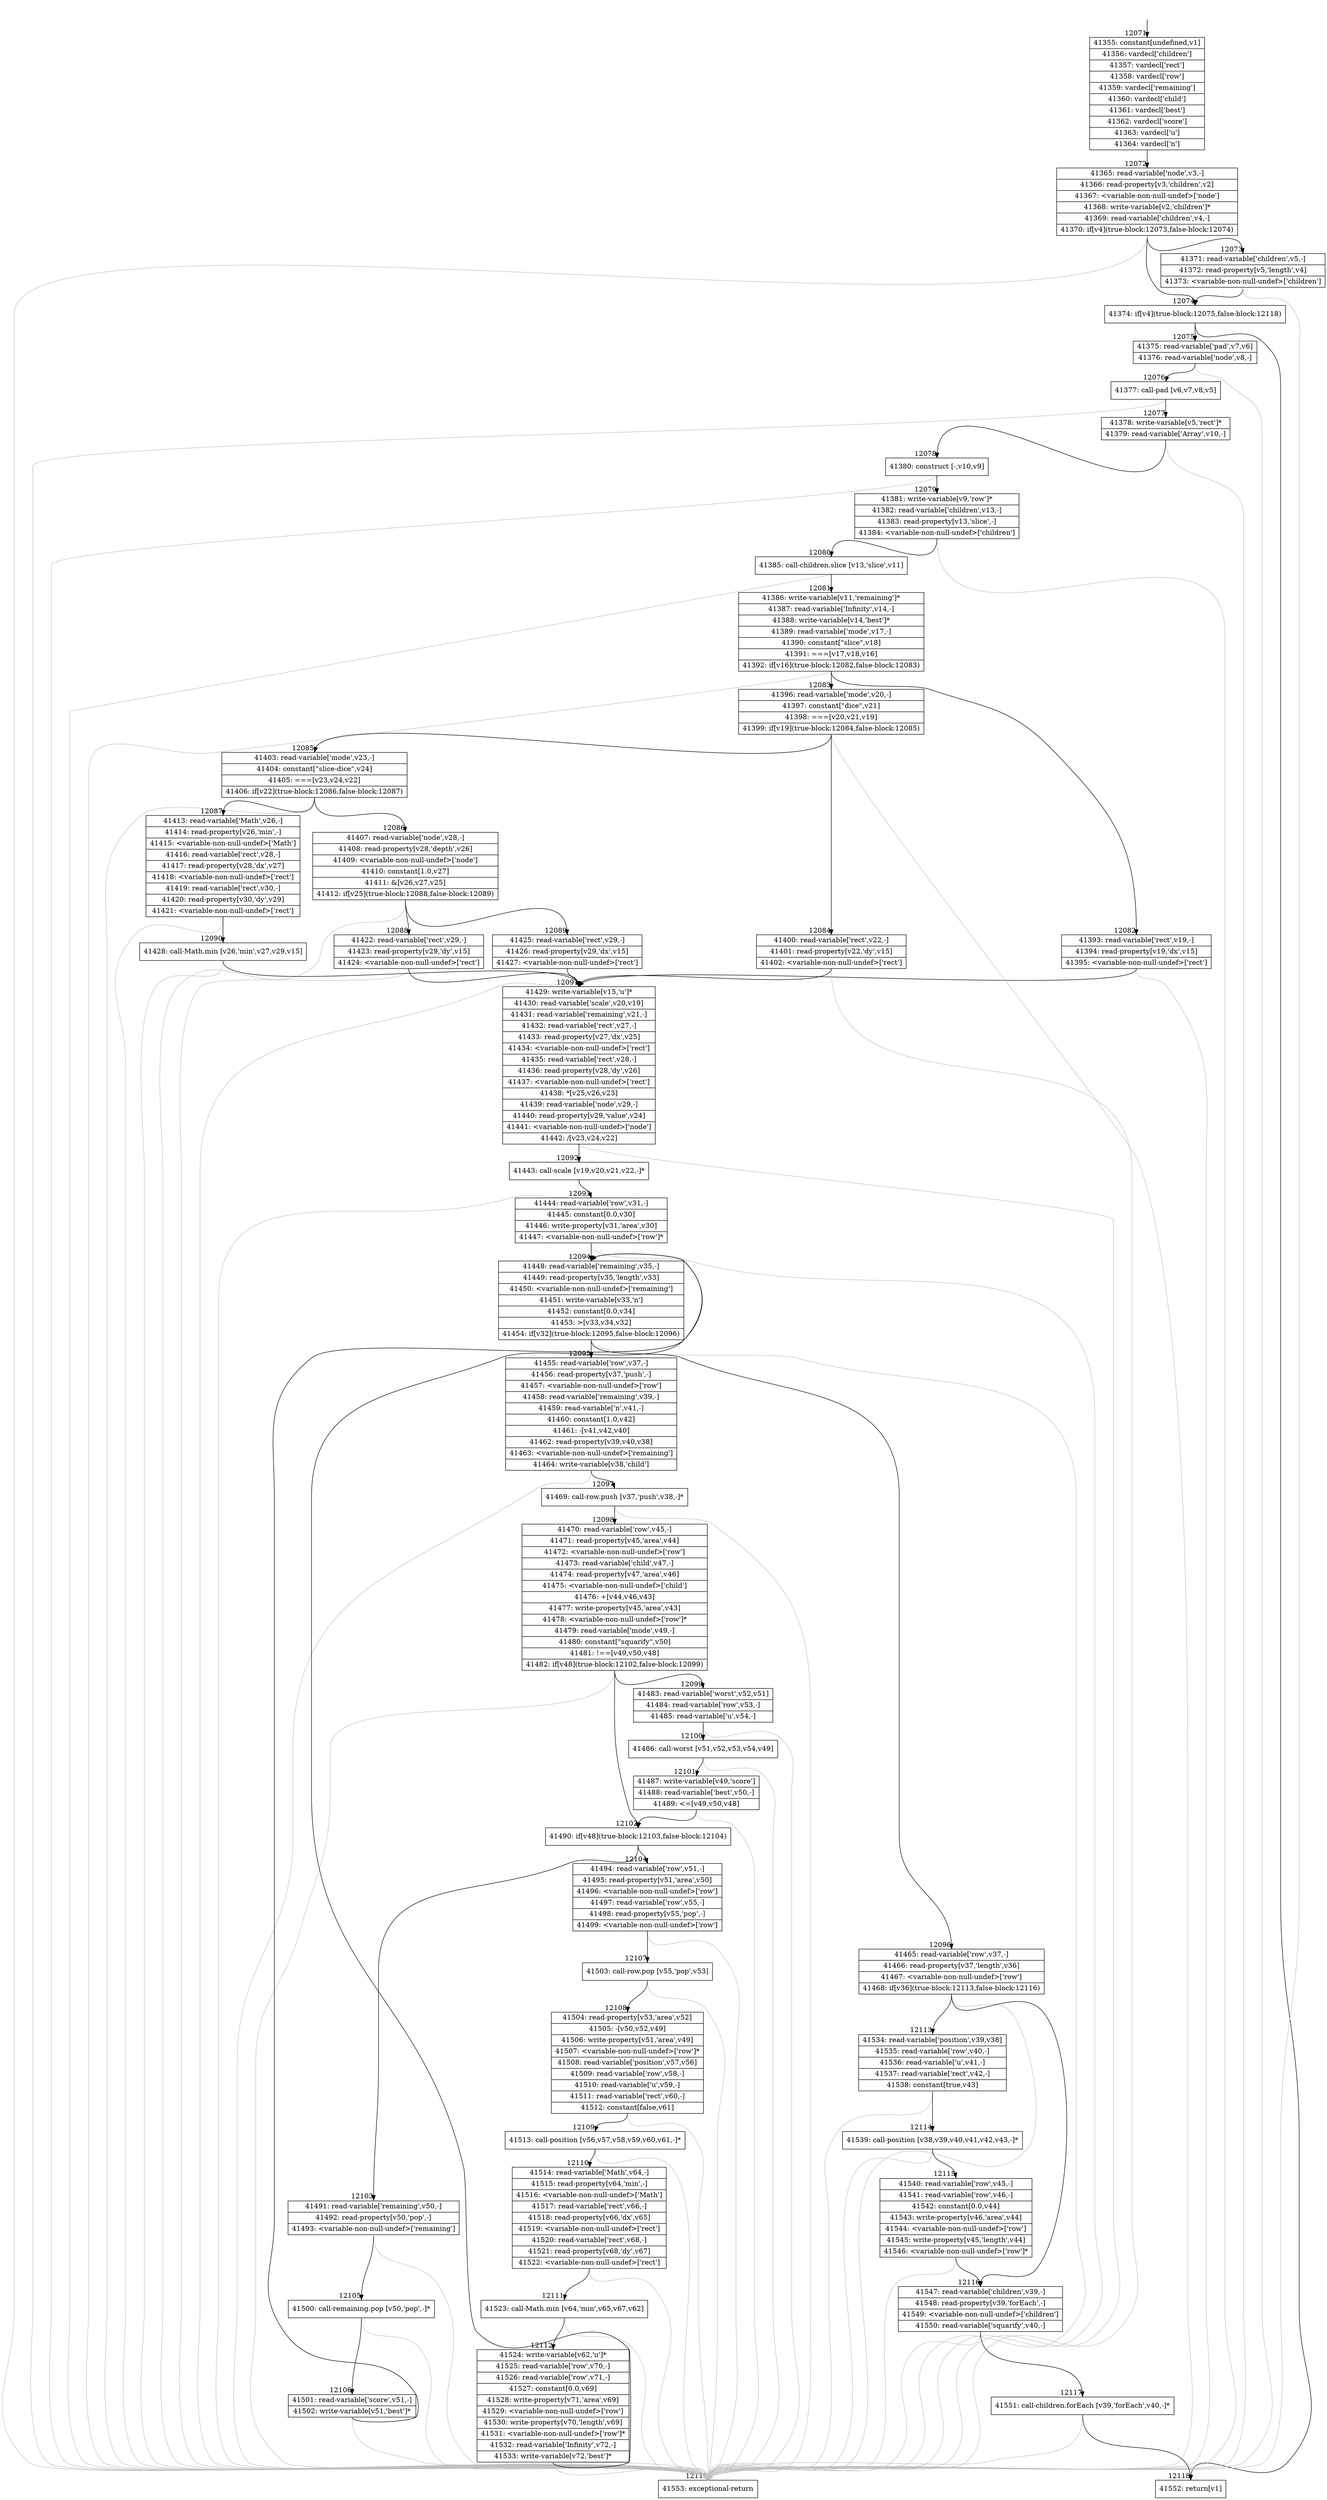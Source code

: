 digraph {
rankdir="TD"
BB_entry1117[shape=none,label=""];
BB_entry1117 -> BB12071 [tailport=s, headport=n, headlabel="    12071"]
BB12071 [shape=record label="{41355: constant[undefined,v1]|41356: vardecl['children']|41357: vardecl['rect']|41358: vardecl['row']|41359: vardecl['remaining']|41360: vardecl['child']|41361: vardecl['best']|41362: vardecl['score']|41363: vardecl['u']|41364: vardecl['n']}" ] 
BB12071 -> BB12072 [tailport=s, headport=n, headlabel="      12072"]
BB12072 [shape=record label="{41365: read-variable['node',v3,-]|41366: read-property[v3,'children',v2]|41367: \<variable-non-null-undef\>['node']|41368: write-variable[v2,'children']*|41369: read-variable['children',v4,-]|41370: if[v4](true-block:12073,false-block:12074)}" ] 
BB12072 -> BB12074 [tailport=s, headport=n, headlabel="      12074"]
BB12072 -> BB12073 [tailport=s, headport=n, headlabel="      12073"]
BB12072 -> BB12119 [tailport=s, headport=n, color=gray, headlabel="      12119"]
BB12073 [shape=record label="{41371: read-variable['children',v5,-]|41372: read-property[v5,'length',v4]|41373: \<variable-non-null-undef\>['children']}" ] 
BB12073 -> BB12074 [tailport=s, headport=n]
BB12073 -> BB12119 [tailport=s, headport=n, color=gray]
BB12074 [shape=record label="{41374: if[v4](true-block:12075,false-block:12118)}" ] 
BB12074 -> BB12075 [tailport=s, headport=n, headlabel="      12075"]
BB12074 -> BB12118 [tailport=s, headport=n, headlabel="      12118"]
BB12075 [shape=record label="{41375: read-variable['pad',v7,v6]|41376: read-variable['node',v8,-]}" ] 
BB12075 -> BB12076 [tailport=s, headport=n, headlabel="      12076"]
BB12075 -> BB12119 [tailport=s, headport=n, color=gray]
BB12076 [shape=record label="{41377: call-pad [v6,v7,v8,v5]}" ] 
BB12076 -> BB12077 [tailport=s, headport=n, headlabel="      12077"]
BB12076 -> BB12119 [tailport=s, headport=n, color=gray]
BB12077 [shape=record label="{41378: write-variable[v5,'rect']*|41379: read-variable['Array',v10,-]}" ] 
BB12077 -> BB12078 [tailport=s, headport=n, headlabel="      12078"]
BB12077 -> BB12119 [tailport=s, headport=n, color=gray]
BB12078 [shape=record label="{41380: construct [-,v10,v9]}" ] 
BB12078 -> BB12079 [tailport=s, headport=n, headlabel="      12079"]
BB12078 -> BB12119 [tailport=s, headport=n, color=gray]
BB12079 [shape=record label="{41381: write-variable[v9,'row']*|41382: read-variable['children',v13,-]|41383: read-property[v13,'slice',-]|41384: \<variable-non-null-undef\>['children']}" ] 
BB12079 -> BB12080 [tailport=s, headport=n, headlabel="      12080"]
BB12079 -> BB12119 [tailport=s, headport=n, color=gray]
BB12080 [shape=record label="{41385: call-children.slice [v13,'slice',v11]}" ] 
BB12080 -> BB12081 [tailport=s, headport=n, headlabel="      12081"]
BB12080 -> BB12119 [tailport=s, headport=n, color=gray]
BB12081 [shape=record label="{41386: write-variable[v11,'remaining']*|41387: read-variable['Infinity',v14,-]|41388: write-variable[v14,'best']*|41389: read-variable['mode',v17,-]|41390: constant[\"slice\",v18]|41391: ===[v17,v18,v16]|41392: if[v16](true-block:12082,false-block:12083)}" ] 
BB12081 -> BB12082 [tailport=s, headport=n, headlabel="      12082"]
BB12081 -> BB12083 [tailport=s, headport=n, headlabel="      12083"]
BB12081 -> BB12119 [tailport=s, headport=n, color=gray]
BB12082 [shape=record label="{41393: read-variable['rect',v19,-]|41394: read-property[v19,'dx',v15]|41395: \<variable-non-null-undef\>['rect']}" ] 
BB12082 -> BB12091 [tailport=s, headport=n, headlabel="      12091"]
BB12082 -> BB12119 [tailport=s, headport=n, color=gray]
BB12083 [shape=record label="{41396: read-variable['mode',v20,-]|41397: constant[\"dice\",v21]|41398: ===[v20,v21,v19]|41399: if[v19](true-block:12084,false-block:12085)}" ] 
BB12083 -> BB12084 [tailport=s, headport=n, headlabel="      12084"]
BB12083 -> BB12085 [tailport=s, headport=n, headlabel="      12085"]
BB12083 -> BB12119 [tailport=s, headport=n, color=gray]
BB12084 [shape=record label="{41400: read-variable['rect',v22,-]|41401: read-property[v22,'dy',v15]|41402: \<variable-non-null-undef\>['rect']}" ] 
BB12084 -> BB12091 [tailport=s, headport=n]
BB12084 -> BB12119 [tailport=s, headport=n, color=gray]
BB12085 [shape=record label="{41403: read-variable['mode',v23,-]|41404: constant[\"slice-dice\",v24]|41405: ===[v23,v24,v22]|41406: if[v22](true-block:12086,false-block:12087)}" ] 
BB12085 -> BB12086 [tailport=s, headport=n, headlabel="      12086"]
BB12085 -> BB12087 [tailport=s, headport=n, headlabel="      12087"]
BB12085 -> BB12119 [tailport=s, headport=n, color=gray]
BB12086 [shape=record label="{41407: read-variable['node',v28,-]|41408: read-property[v28,'depth',v26]|41409: \<variable-non-null-undef\>['node']|41410: constant[1.0,v27]|41411: &[v26,v27,v25]|41412: if[v25](true-block:12088,false-block:12089)}" ] 
BB12086 -> BB12088 [tailport=s, headport=n, headlabel="      12088"]
BB12086 -> BB12089 [tailport=s, headport=n, headlabel="      12089"]
BB12086 -> BB12119 [tailport=s, headport=n, color=gray]
BB12087 [shape=record label="{41413: read-variable['Math',v26,-]|41414: read-property[v26,'min',-]|41415: \<variable-non-null-undef\>['Math']|41416: read-variable['rect',v28,-]|41417: read-property[v28,'dx',v27]|41418: \<variable-non-null-undef\>['rect']|41419: read-variable['rect',v30,-]|41420: read-property[v30,'dy',v29]|41421: \<variable-non-null-undef\>['rect']}" ] 
BB12087 -> BB12090 [tailport=s, headport=n, headlabel="      12090"]
BB12087 -> BB12119 [tailport=s, headport=n, color=gray]
BB12088 [shape=record label="{41422: read-variable['rect',v29,-]|41423: read-property[v29,'dy',v15]|41424: \<variable-non-null-undef\>['rect']}" ] 
BB12088 -> BB12091 [tailport=s, headport=n]
BB12088 -> BB12119 [tailport=s, headport=n, color=gray]
BB12089 [shape=record label="{41425: read-variable['rect',v29,-]|41426: read-property[v29,'dx',v15]|41427: \<variable-non-null-undef\>['rect']}" ] 
BB12089 -> BB12091 [tailport=s, headport=n]
BB12089 -> BB12119 [tailport=s, headport=n, color=gray]
BB12090 [shape=record label="{41428: call-Math.min [v26,'min',v27,v29,v15]}" ] 
BB12090 -> BB12091 [tailport=s, headport=n]
BB12090 -> BB12119 [tailport=s, headport=n, color=gray]
BB12091 [shape=record label="{41429: write-variable[v15,'u']*|41430: read-variable['scale',v20,v19]|41431: read-variable['remaining',v21,-]|41432: read-variable['rect',v27,-]|41433: read-property[v27,'dx',v25]|41434: \<variable-non-null-undef\>['rect']|41435: read-variable['rect',v28,-]|41436: read-property[v28,'dy',v26]|41437: \<variable-non-null-undef\>['rect']|41438: *[v25,v26,v23]|41439: read-variable['node',v29,-]|41440: read-property[v29,'value',v24]|41441: \<variable-non-null-undef\>['node']|41442: /[v23,v24,v22]}" ] 
BB12091 -> BB12092 [tailport=s, headport=n, headlabel="      12092"]
BB12091 -> BB12119 [tailport=s, headport=n, color=gray]
BB12092 [shape=record label="{41443: call-scale [v19,v20,v21,v22,-]*}" ] 
BB12092 -> BB12093 [tailport=s, headport=n, headlabel="      12093"]
BB12092 -> BB12119 [tailport=s, headport=n, color=gray]
BB12093 [shape=record label="{41444: read-variable['row',v31,-]|41445: constant[0.0,v30]|41446: write-property[v31,'area',v30]|41447: \<variable-non-null-undef\>['row']*}" ] 
BB12093 -> BB12094 [tailport=s, headport=n, headlabel="      12094"]
BB12093 -> BB12119 [tailport=s, headport=n, color=gray]
BB12094 [shape=record label="{41448: read-variable['remaining',v35,-]|41449: read-property[v35,'length',v33]|41450: \<variable-non-null-undef\>['remaining']|41451: write-variable[v33,'n']|41452: constant[0.0,v34]|41453: \>[v33,v34,v32]|41454: if[v32](true-block:12095,false-block:12096)}" ] 
BB12094 -> BB12095 [tailport=s, headport=n, headlabel="      12095"]
BB12094 -> BB12096 [tailport=s, headport=n, headlabel="      12096"]
BB12094 -> BB12119 [tailport=s, headport=n, color=gray]
BB12095 [shape=record label="{41455: read-variable['row',v37,-]|41456: read-property[v37,'push',-]|41457: \<variable-non-null-undef\>['row']|41458: read-variable['remaining',v39,-]|41459: read-variable['n',v41,-]|41460: constant[1.0,v42]|41461: -[v41,v42,v40]|41462: read-property[v39,v40,v38]|41463: \<variable-non-null-undef\>['remaining']|41464: write-variable[v38,'child']}" ] 
BB12095 -> BB12097 [tailport=s, headport=n, headlabel="      12097"]
BB12095 -> BB12119 [tailport=s, headport=n, color=gray]
BB12096 [shape=record label="{41465: read-variable['row',v37,-]|41466: read-property[v37,'length',v36]|41467: \<variable-non-null-undef\>['row']|41468: if[v36](true-block:12113,false-block:12116)}" ] 
BB12096 -> BB12113 [tailport=s, headport=n, headlabel="      12113"]
BB12096 -> BB12116 [tailport=s, headport=n, headlabel="      12116"]
BB12096 -> BB12119 [tailport=s, headport=n, color=gray]
BB12097 [shape=record label="{41469: call-row.push [v37,'push',v38,-]*}" ] 
BB12097 -> BB12098 [tailport=s, headport=n, headlabel="      12098"]
BB12097 -> BB12119 [tailport=s, headport=n, color=gray]
BB12098 [shape=record label="{41470: read-variable['row',v45,-]|41471: read-property[v45,'area',v44]|41472: \<variable-non-null-undef\>['row']|41473: read-variable['child',v47,-]|41474: read-property[v47,'area',v46]|41475: \<variable-non-null-undef\>['child']|41476: +[v44,v46,v43]|41477: write-property[v45,'area',v43]|41478: \<variable-non-null-undef\>['row']*|41479: read-variable['mode',v49,-]|41480: constant[\"squarify\",v50]|41481: !==[v49,v50,v48]|41482: if[v48](true-block:12102,false-block:12099)}" ] 
BB12098 -> BB12102 [tailport=s, headport=n, headlabel="      12102"]
BB12098 -> BB12099 [tailport=s, headport=n, headlabel="      12099"]
BB12098 -> BB12119 [tailport=s, headport=n, color=gray]
BB12099 [shape=record label="{41483: read-variable['worst',v52,v51]|41484: read-variable['row',v53,-]|41485: read-variable['u',v54,-]}" ] 
BB12099 -> BB12100 [tailport=s, headport=n, headlabel="      12100"]
BB12099 -> BB12119 [tailport=s, headport=n, color=gray]
BB12100 [shape=record label="{41486: call-worst [v51,v52,v53,v54,v49]}" ] 
BB12100 -> BB12101 [tailport=s, headport=n, headlabel="      12101"]
BB12100 -> BB12119 [tailport=s, headport=n, color=gray]
BB12101 [shape=record label="{41487: write-variable[v49,'score']|41488: read-variable['best',v50,-]|41489: \<=[v49,v50,v48]}" ] 
BB12101 -> BB12102 [tailport=s, headport=n]
BB12101 -> BB12119 [tailport=s, headport=n, color=gray]
BB12102 [shape=record label="{41490: if[v48](true-block:12103,false-block:12104)}" ] 
BB12102 -> BB12103 [tailport=s, headport=n, headlabel="      12103"]
BB12102 -> BB12104 [tailport=s, headport=n, headlabel="      12104"]
BB12103 [shape=record label="{41491: read-variable['remaining',v50,-]|41492: read-property[v50,'pop',-]|41493: \<variable-non-null-undef\>['remaining']}" ] 
BB12103 -> BB12105 [tailport=s, headport=n, headlabel="      12105"]
BB12103 -> BB12119 [tailport=s, headport=n, color=gray]
BB12104 [shape=record label="{41494: read-variable['row',v51,-]|41495: read-property[v51,'area',v50]|41496: \<variable-non-null-undef\>['row']|41497: read-variable['row',v55,-]|41498: read-property[v55,'pop',-]|41499: \<variable-non-null-undef\>['row']}" ] 
BB12104 -> BB12107 [tailport=s, headport=n, headlabel="      12107"]
BB12104 -> BB12119 [tailport=s, headport=n, color=gray]
BB12105 [shape=record label="{41500: call-remaining.pop [v50,'pop',-]*}" ] 
BB12105 -> BB12106 [tailport=s, headport=n, headlabel="      12106"]
BB12105 -> BB12119 [tailport=s, headport=n, color=gray]
BB12106 [shape=record label="{41501: read-variable['score',v51,-]|41502: write-variable[v51,'best']*}" ] 
BB12106 -> BB12094 [tailport=s, headport=n]
BB12106 -> BB12119 [tailport=s, headport=n, color=gray]
BB12107 [shape=record label="{41503: call-row.pop [v55,'pop',v53]}" ] 
BB12107 -> BB12108 [tailport=s, headport=n, headlabel="      12108"]
BB12107 -> BB12119 [tailport=s, headport=n, color=gray]
BB12108 [shape=record label="{41504: read-property[v53,'area',v52]|41505: -[v50,v52,v49]|41506: write-property[v51,'area',v49]|41507: \<variable-non-null-undef\>['row']*|41508: read-variable['position',v57,v56]|41509: read-variable['row',v58,-]|41510: read-variable['u',v59,-]|41511: read-variable['rect',v60,-]|41512: constant[false,v61]}" ] 
BB12108 -> BB12109 [tailport=s, headport=n, headlabel="      12109"]
BB12108 -> BB12119 [tailport=s, headport=n, color=gray]
BB12109 [shape=record label="{41513: call-position [v56,v57,v58,v59,v60,v61,-]*}" ] 
BB12109 -> BB12110 [tailport=s, headport=n, headlabel="      12110"]
BB12109 -> BB12119 [tailport=s, headport=n, color=gray]
BB12110 [shape=record label="{41514: read-variable['Math',v64,-]|41515: read-property[v64,'min',-]|41516: \<variable-non-null-undef\>['Math']|41517: read-variable['rect',v66,-]|41518: read-property[v66,'dx',v65]|41519: \<variable-non-null-undef\>['rect']|41520: read-variable['rect',v68,-]|41521: read-property[v68,'dy',v67]|41522: \<variable-non-null-undef\>['rect']}" ] 
BB12110 -> BB12111 [tailport=s, headport=n, headlabel="      12111"]
BB12110 -> BB12119 [tailport=s, headport=n, color=gray]
BB12111 [shape=record label="{41523: call-Math.min [v64,'min',v65,v67,v62]}" ] 
BB12111 -> BB12112 [tailport=s, headport=n, headlabel="      12112"]
BB12111 -> BB12119 [tailport=s, headport=n, color=gray]
BB12112 [shape=record label="{41524: write-variable[v62,'u']*|41525: read-variable['row',v70,-]|41526: read-variable['row',v71,-]|41527: constant[0.0,v69]|41528: write-property[v71,'area',v69]|41529: \<variable-non-null-undef\>['row']|41530: write-property[v70,'length',v69]|41531: \<variable-non-null-undef\>['row']*|41532: read-variable['Infinity',v72,-]|41533: write-variable[v72,'best']*}" ] 
BB12112 -> BB12094 [tailport=s, headport=n]
BB12112 -> BB12119 [tailport=s, headport=n, color=gray]
BB12113 [shape=record label="{41534: read-variable['position',v39,v38]|41535: read-variable['row',v40,-]|41536: read-variable['u',v41,-]|41537: read-variable['rect',v42,-]|41538: constant[true,v43]}" ] 
BB12113 -> BB12114 [tailport=s, headport=n, headlabel="      12114"]
BB12113 -> BB12119 [tailport=s, headport=n, color=gray]
BB12114 [shape=record label="{41539: call-position [v38,v39,v40,v41,v42,v43,-]*}" ] 
BB12114 -> BB12115 [tailport=s, headport=n, headlabel="      12115"]
BB12114 -> BB12119 [tailport=s, headport=n, color=gray]
BB12115 [shape=record label="{41540: read-variable['row',v45,-]|41541: read-variable['row',v46,-]|41542: constant[0.0,v44]|41543: write-property[v46,'area',v44]|41544: \<variable-non-null-undef\>['row']|41545: write-property[v45,'length',v44]|41546: \<variable-non-null-undef\>['row']*}" ] 
BB12115 -> BB12116 [tailport=s, headport=n]
BB12115 -> BB12119 [tailport=s, headport=n, color=gray]
BB12116 [shape=record label="{41547: read-variable['children',v39,-]|41548: read-property[v39,'forEach',-]|41549: \<variable-non-null-undef\>['children']|41550: read-variable['squarify',v40,-]}" ] 
BB12116 -> BB12117 [tailport=s, headport=n, headlabel="      12117"]
BB12116 -> BB12119 [tailport=s, headport=n, color=gray]
BB12117 [shape=record label="{41551: call-children.forEach [v39,'forEach',v40,-]*}" ] 
BB12117 -> BB12118 [tailport=s, headport=n]
BB12117 -> BB12119 [tailport=s, headport=n, color=gray]
BB12118 [shape=record label="{41552: return[v1]}" ] 
BB12119 [shape=record label="{41553: exceptional-return}" ] 
//#$~ 7255
}
